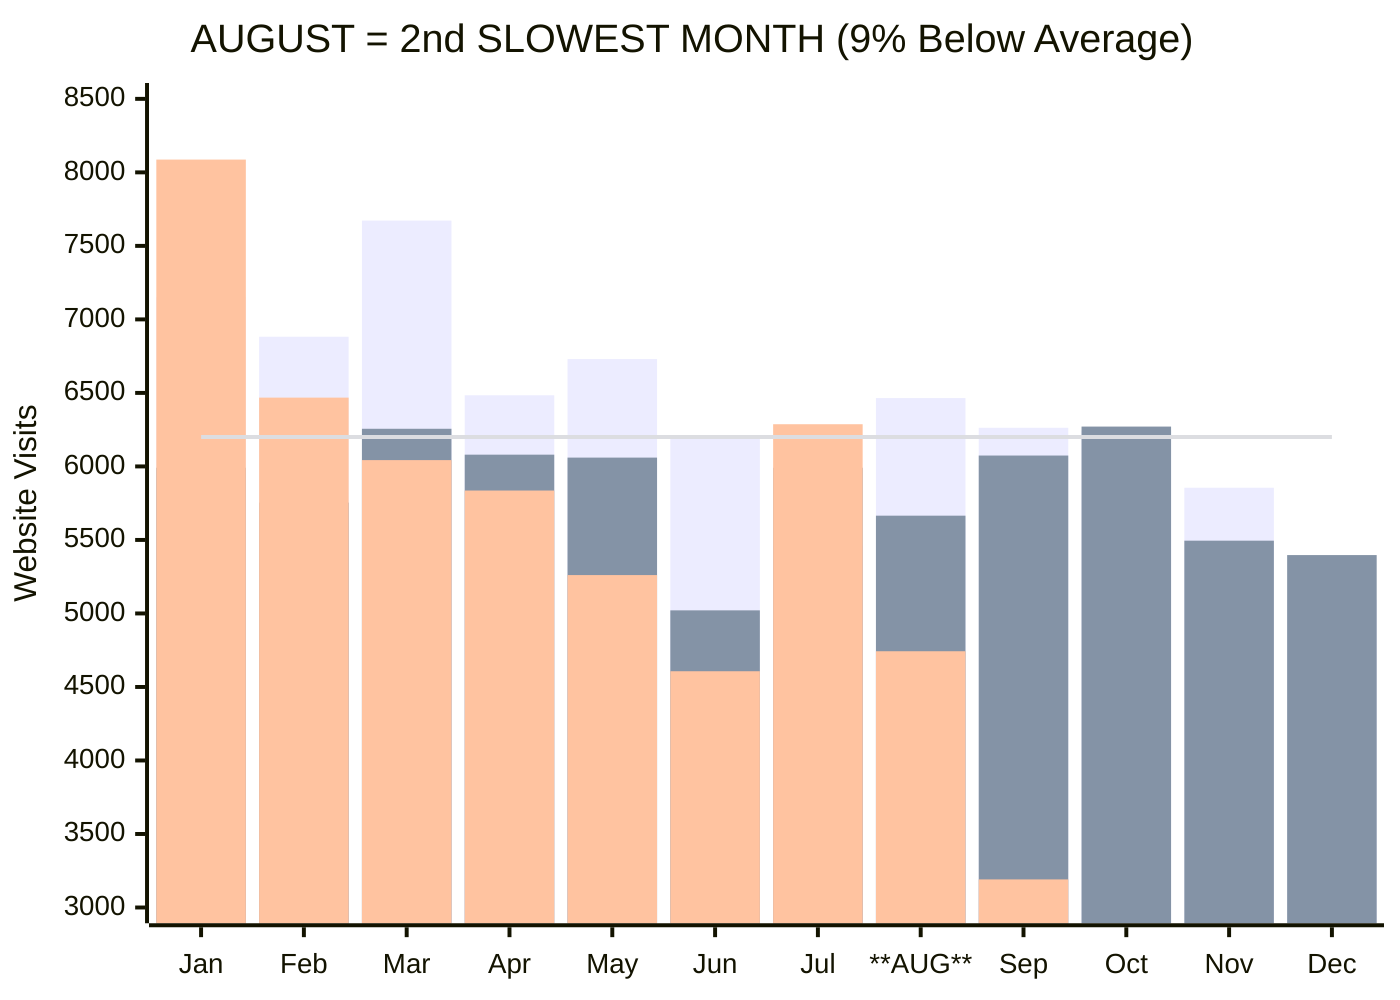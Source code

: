 xychart-beta
    title "AUGUST = 2nd SLOWEST MONTH (9% Below Average)"
    x-axis [Jan, Feb, Mar, Apr, May, Jun, Jul, "**AUG**", Sep, Oct, Nov, Dec]
    y-axis "Website Visits" 3000 --> 8500
    bar [7151, 6882, 7672, 6484, 6730, 6212, 5461, 6465, 6263, 6242, 5855, 5093]
    bar [5991, 5754, 6256, 6080, 6060, 5021, 5991, 5665, 6074, 6271, 5495, 5397]
    bar [8087, 6468, 6043, 5836, 5261, 4607, 6287, 4743, 3191, 0, 0, 0]
    line [6200, 6200, 6200, 6200, 6200, 6200, 6200, 6200, 6200, 6200, 6200, 6200]